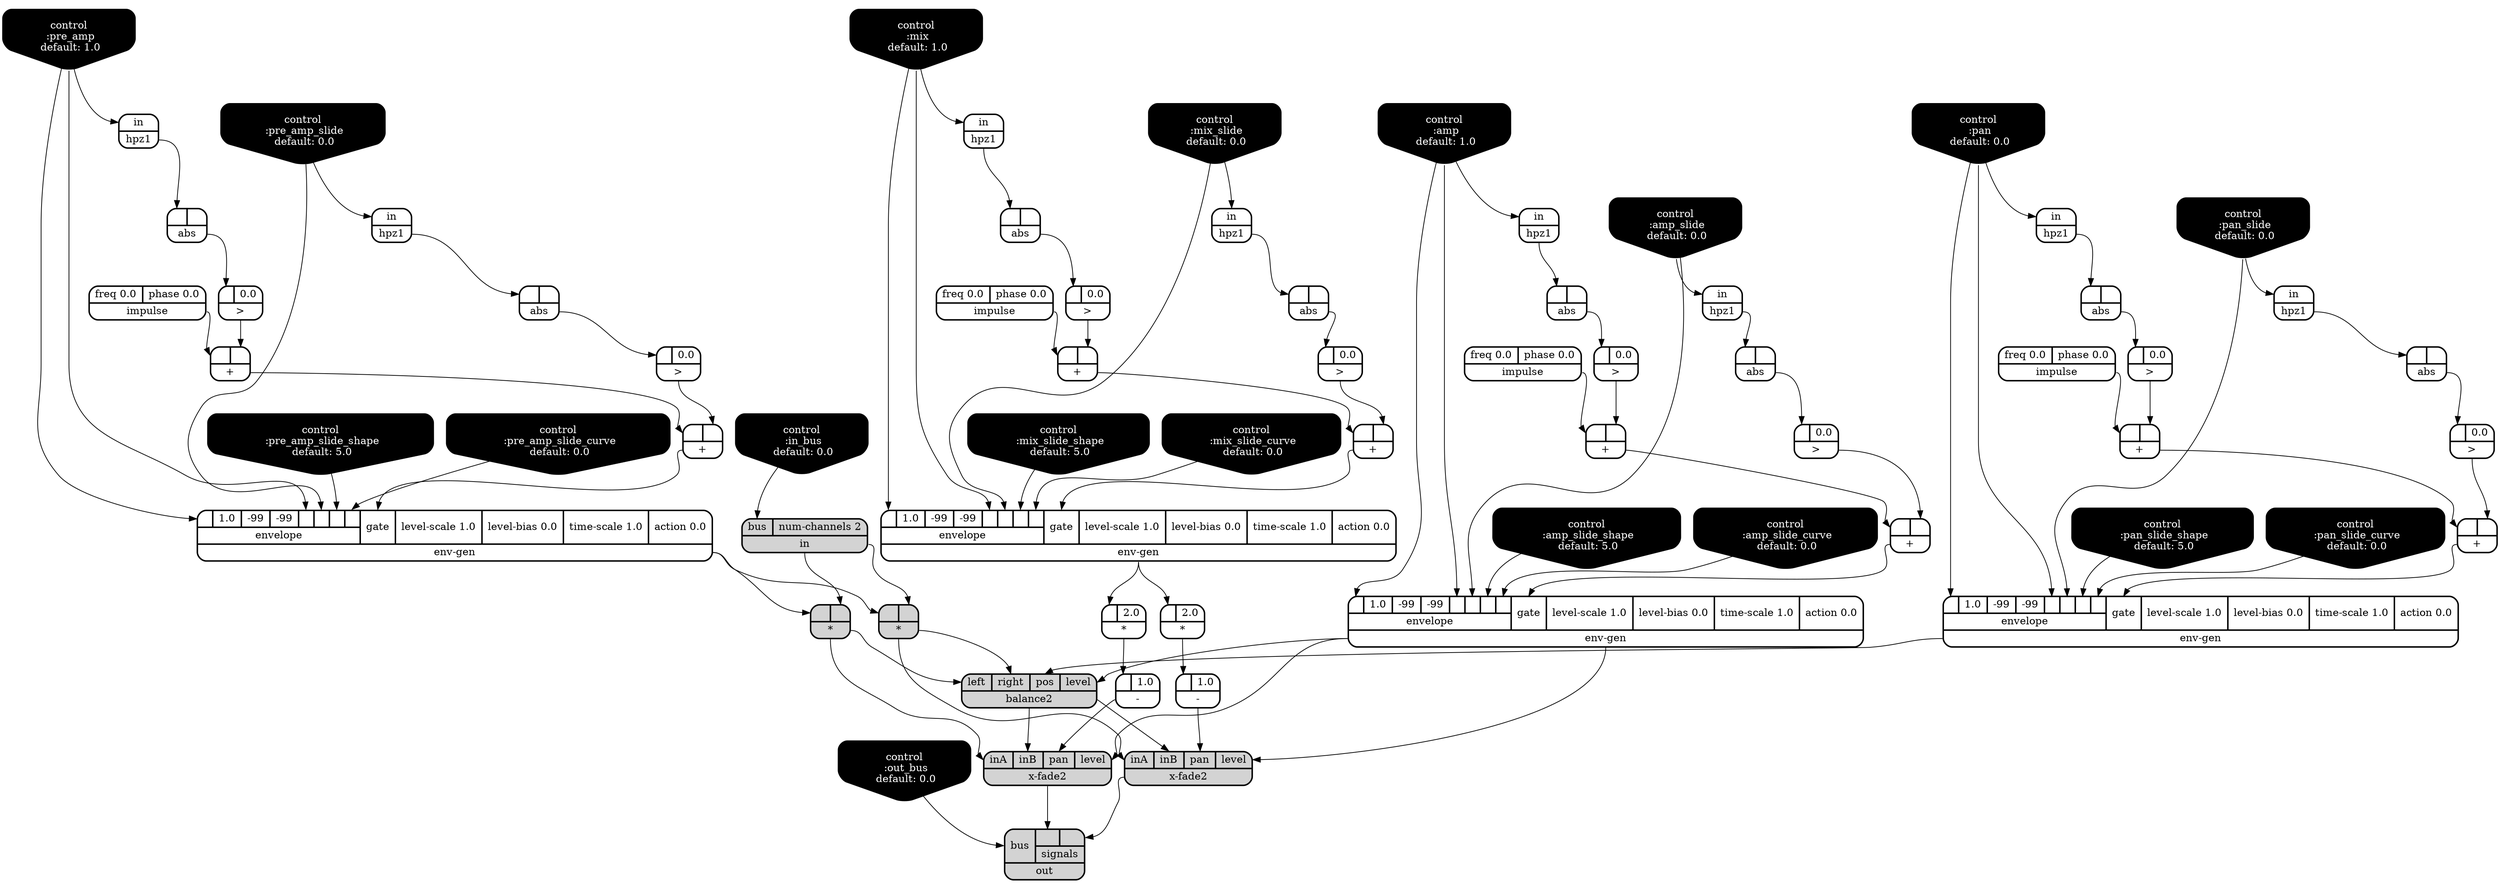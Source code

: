 digraph synthdef {
34 [label = "{{ <a> |<b> } |<__UG_NAME__>* }" style="filled, bold, rounded"  shape=record rankdir=LR];
35 [label = "{{ <a> |<b> } |<__UG_NAME__>* }" style="filled, bold, rounded"  shape=record rankdir=LR];
62 [label = "{{ <a> |<b> 2.0} |<__UG_NAME__>* }" style="bold, rounded" shape=record rankdir=LR];
65 [label = "{{ <a> |<b> 2.0} |<__UG_NAME__>* }" style="bold, rounded" shape=record rankdir=LR];
22 [label = "{{ <a> |<b> } |<__UG_NAME__>+ }" style="bold, rounded" shape=record rankdir=LR];
27 [label = "{{ <a> |<b> } |<__UG_NAME__>+ }" style="bold, rounded" shape=record rankdir=LR];
31 [label = "{{ <a> |<b> } |<__UG_NAME__>+ }" style="bold, rounded" shape=record rankdir=LR];
40 [label = "{{ <a> |<b> } |<__UG_NAME__>+ }" style="bold, rounded" shape=record rankdir=LR];
44 [label = "{{ <a> |<b> } |<__UG_NAME__>+ }" style="bold, rounded" shape=record rankdir=LR];
49 [label = "{{ <a> |<b> } |<__UG_NAME__>+ }" style="bold, rounded" shape=record rankdir=LR];
56 [label = "{{ <a> |<b> } |<__UG_NAME__>+ }" style="bold, rounded" shape=record rankdir=LR];
60 [label = "{{ <a> |<b> } |<__UG_NAME__>+ }" style="bold, rounded" shape=record rankdir=LR];
63 [label = "{{ <a> |<b> 1.0} |<__UG_NAME__>- }" style="bold, rounded" shape=record rankdir=LR];
66 [label = "{{ <a> |<b> 1.0} |<__UG_NAME__>- }" style="bold, rounded" shape=record rankdir=LR];
21 [label = "{{ <a> |<b> 0.0} |<__UG_NAME__>\> }" style="bold, rounded" shape=record rankdir=LR];
26 [label = "{{ <a> |<b> 0.0} |<__UG_NAME__>\> }" style="bold, rounded" shape=record rankdir=LR];
30 [label = "{{ <a> |<b> 0.0} |<__UG_NAME__>\> }" style="bold, rounded" shape=record rankdir=LR];
39 [label = "{{ <a> |<b> 0.0} |<__UG_NAME__>\> }" style="bold, rounded" shape=record rankdir=LR];
43 [label = "{{ <a> |<b> 0.0} |<__UG_NAME__>\> }" style="bold, rounded" shape=record rankdir=LR];
48 [label = "{{ <a> |<b> 0.0} |<__UG_NAME__>\> }" style="bold, rounded" shape=record rankdir=LR];
55 [label = "{{ <a> |<b> 0.0} |<__UG_NAME__>\> }" style="bold, rounded" shape=record rankdir=LR];
59 [label = "{{ <a> |<b> 0.0} |<__UG_NAME__>\> }" style="bold, rounded" shape=record rankdir=LR];
20 [label = "{{ <a> |<b> } |<__UG_NAME__>abs }" style="bold, rounded" shape=record rankdir=LR];
25 [label = "{{ <a> |<b> } |<__UG_NAME__>abs }" style="bold, rounded" shape=record rankdir=LR];
29 [label = "{{ <a> |<b> } |<__UG_NAME__>abs }" style="bold, rounded" shape=record rankdir=LR];
38 [label = "{{ <a> |<b> } |<__UG_NAME__>abs }" style="bold, rounded" shape=record rankdir=LR];
42 [label = "{{ <a> |<b> } |<__UG_NAME__>abs }" style="bold, rounded" shape=record rankdir=LR];
47 [label = "{{ <a> |<b> } |<__UG_NAME__>abs }" style="bold, rounded" shape=record rankdir=LR];
54 [label = "{{ <a> |<b> } |<__UG_NAME__>abs }" style="bold, rounded" shape=record rankdir=LR];
58 [label = "{{ <a> |<b> } |<__UG_NAME__>abs }" style="bold, rounded" shape=record rankdir=LR];
51 [label = "{{ <left> left|<right> right|<pos> pos|<level> level} |<__UG_NAME__>balance2 }" style="filled, bold, rounded"  shape=record rankdir=LR];
0 [label = "control
 :amp
 default: 1.0" shape=invhouse style="rounded, filled, bold" fillcolor=black fontcolor=white ]; 
1 [label = "control
 :amp_slide
 default: 0.0" shape=invhouse style="rounded, filled, bold" fillcolor=black fontcolor=white ]; 
2 [label = "control
 :amp_slide_shape
 default: 5.0" shape=invhouse style="rounded, filled, bold" fillcolor=black fontcolor=white ]; 
3 [label = "control
 :amp_slide_curve
 default: 0.0" shape=invhouse style="rounded, filled, bold" fillcolor=black fontcolor=white ]; 
4 [label = "control
 :mix
 default: 1.0" shape=invhouse style="rounded, filled, bold" fillcolor=black fontcolor=white ]; 
5 [label = "control
 :mix_slide
 default: 0.0" shape=invhouse style="rounded, filled, bold" fillcolor=black fontcolor=white ]; 
6 [label = "control
 :mix_slide_shape
 default: 5.0" shape=invhouse style="rounded, filled, bold" fillcolor=black fontcolor=white ]; 
7 [label = "control
 :mix_slide_curve
 default: 0.0" shape=invhouse style="rounded, filled, bold" fillcolor=black fontcolor=white ]; 
8 [label = "control
 :pre_amp
 default: 1.0" shape=invhouse style="rounded, filled, bold" fillcolor=black fontcolor=white ]; 
9 [label = "control
 :pre_amp_slide
 default: 0.0" shape=invhouse style="rounded, filled, bold" fillcolor=black fontcolor=white ]; 
10 [label = "control
 :pre_amp_slide_shape
 default: 5.0" shape=invhouse style="rounded, filled, bold" fillcolor=black fontcolor=white ]; 
11 [label = "control
 :pre_amp_slide_curve
 default: 0.0" shape=invhouse style="rounded, filled, bold" fillcolor=black fontcolor=white ]; 
12 [label = "control
 :pan
 default: 0.0" shape=invhouse style="rounded, filled, bold" fillcolor=black fontcolor=white ]; 
13 [label = "control
 :pan_slide
 default: 0.0" shape=invhouse style="rounded, filled, bold" fillcolor=black fontcolor=white ]; 
14 [label = "control
 :pan_slide_shape
 default: 5.0" shape=invhouse style="rounded, filled, bold" fillcolor=black fontcolor=white ]; 
15 [label = "control
 :pan_slide_curve
 default: 0.0" shape=invhouse style="rounded, filled, bold" fillcolor=black fontcolor=white ]; 
16 [label = "control
 :in_bus
 default: 0.0" shape=invhouse style="rounded, filled, bold" fillcolor=black fontcolor=white ]; 
17 [label = "control
 :out_bus
 default: 0.0" shape=invhouse style="rounded, filled, bold" fillcolor=black fontcolor=white ]; 
32 [label = "{{ {{<envelope___control___0>|1.0|-99|-99|<envelope___control___4>|<envelope___control___5>|<envelope___control___6>|<envelope___control___7>}|envelope}|<gate> gate|<level____scale> level-scale 1.0|<level____bias> level-bias 0.0|<time____scale> time-scale 1.0|<action> action 0.0} |<__UG_NAME__>env-gen }" style="bold, rounded" shape=record rankdir=LR];
45 [label = "{{ {{<envelope___control___0>|1.0|-99|-99|<envelope___control___4>|<envelope___control___5>|<envelope___control___6>|<envelope___control___7>}|envelope}|<gate> gate|<level____scale> level-scale 1.0|<level____bias> level-bias 0.0|<time____scale> time-scale 1.0|<action> action 0.0} |<__UG_NAME__>env-gen }" style="bold, rounded" shape=record rankdir=LR];
50 [label = "{{ {{<envelope___control___0>|1.0|-99|-99|<envelope___control___4>|<envelope___control___5>|<envelope___control___6>|<envelope___control___7>}|envelope}|<gate> gate|<level____scale> level-scale 1.0|<level____bias> level-bias 0.0|<time____scale> time-scale 1.0|<action> action 0.0} |<__UG_NAME__>env-gen }" style="bold, rounded" shape=record rankdir=LR];
61 [label = "{{ {{<envelope___control___0>|1.0|-99|-99|<envelope___control___4>|<envelope___control___5>|<envelope___control___6>|<envelope___control___7>}|envelope}|<gate> gate|<level____scale> level-scale 1.0|<level____bias> level-bias 0.0|<time____scale> time-scale 1.0|<action> action 0.0} |<__UG_NAME__>env-gen }" style="bold, rounded" shape=record rankdir=LR];
19 [label = "{{ <in> in} |<__UG_NAME__>hpz1 }" style="bold, rounded" shape=record rankdir=LR];
24 [label = "{{ <in> in} |<__UG_NAME__>hpz1 }" style="bold, rounded" shape=record rankdir=LR];
28 [label = "{{ <in> in} |<__UG_NAME__>hpz1 }" style="bold, rounded" shape=record rankdir=LR];
37 [label = "{{ <in> in} |<__UG_NAME__>hpz1 }" style="bold, rounded" shape=record rankdir=LR];
41 [label = "{{ <in> in} |<__UG_NAME__>hpz1 }" style="bold, rounded" shape=record rankdir=LR];
46 [label = "{{ <in> in} |<__UG_NAME__>hpz1 }" style="bold, rounded" shape=record rankdir=LR];
53 [label = "{{ <in> in} |<__UG_NAME__>hpz1 }" style="bold, rounded" shape=record rankdir=LR];
57 [label = "{{ <in> in} |<__UG_NAME__>hpz1 }" style="bold, rounded" shape=record rankdir=LR];
18 [label = "{{ <freq> freq 0.0|<phase> phase 0.0} |<__UG_NAME__>impulse }" style="bold, rounded" shape=record rankdir=LR];
23 [label = "{{ <freq> freq 0.0|<phase> phase 0.0} |<__UG_NAME__>impulse }" style="bold, rounded" shape=record rankdir=LR];
36 [label = "{{ <freq> freq 0.0|<phase> phase 0.0} |<__UG_NAME__>impulse }" style="bold, rounded" shape=record rankdir=LR];
52 [label = "{{ <freq> freq 0.0|<phase> phase 0.0} |<__UG_NAME__>impulse }" style="bold, rounded" shape=record rankdir=LR];
33 [label = "{{ <bus> bus|<num____channels> num-channels 2} |<__UG_NAME__>in }" style="filled, bold, rounded"  shape=record rankdir=LR];
68 [label = "{{ <bus> bus|{{<signals___x____fade2___0>|<signals___x____fade2___1>}|signals}} |<__UG_NAME__>out }" style="filled, bold, rounded"  shape=record rankdir=LR];
64 [label = "{{ <ina> inA|<inb> inB|<pan> pan|<level> level} |<__UG_NAME__>x-fade2 }" style="filled, bold, rounded"  shape=record rankdir=LR];
67 [label = "{{ <ina> inA|<inb> inB|<pan> pan|<level> level} |<__UG_NAME__>x-fade2 }" style="filled, bold, rounded"  shape=record rankdir=LR];

33:__UG_NAME__ -> 34:b ;
32:__UG_NAME__ -> 34:a ;
33:__UG_NAME__ -> 35:b ;
32:__UG_NAME__ -> 35:a ;
61:__UG_NAME__ -> 62:a ;
61:__UG_NAME__ -> 65:a ;
21:__UG_NAME__ -> 22:b ;
18:__UG_NAME__ -> 22:a ;
26:__UG_NAME__ -> 27:b ;
23:__UG_NAME__ -> 27:a ;
30:__UG_NAME__ -> 31:b ;
27:__UG_NAME__ -> 31:a ;
39:__UG_NAME__ -> 40:b ;
36:__UG_NAME__ -> 40:a ;
43:__UG_NAME__ -> 44:b ;
40:__UG_NAME__ -> 44:a ;
48:__UG_NAME__ -> 49:b ;
22:__UG_NAME__ -> 49:a ;
55:__UG_NAME__ -> 56:b ;
52:__UG_NAME__ -> 56:a ;
59:__UG_NAME__ -> 60:b ;
56:__UG_NAME__ -> 60:a ;
62:__UG_NAME__ -> 63:a ;
65:__UG_NAME__ -> 66:a ;
20:__UG_NAME__ -> 21:a ;
25:__UG_NAME__ -> 26:a ;
29:__UG_NAME__ -> 30:a ;
38:__UG_NAME__ -> 39:a ;
42:__UG_NAME__ -> 43:a ;
47:__UG_NAME__ -> 48:a ;
54:__UG_NAME__ -> 55:a ;
58:__UG_NAME__ -> 59:a ;
19:__UG_NAME__ -> 20:a ;
24:__UG_NAME__ -> 25:a ;
28:__UG_NAME__ -> 29:a ;
37:__UG_NAME__ -> 38:a ;
41:__UG_NAME__ -> 42:a ;
46:__UG_NAME__ -> 47:a ;
53:__UG_NAME__ -> 54:a ;
57:__UG_NAME__ -> 58:a ;
50:__UG_NAME__ -> 51:level ;
45:__UG_NAME__ -> 51:pos ;
35:__UG_NAME__ -> 51:right ;
34:__UG_NAME__ -> 51:left ;
31:__UG_NAME__ -> 32:gate ;
8:__UG_NAME__ -> 32:envelope___control___0 ;
8:__UG_NAME__ -> 32:envelope___control___4 ;
9:__UG_NAME__ -> 32:envelope___control___5 ;
10:__UG_NAME__ -> 32:envelope___control___6 ;
11:__UG_NAME__ -> 32:envelope___control___7 ;
44:__UG_NAME__ -> 45:gate ;
12:__UG_NAME__ -> 45:envelope___control___0 ;
12:__UG_NAME__ -> 45:envelope___control___4 ;
13:__UG_NAME__ -> 45:envelope___control___5 ;
14:__UG_NAME__ -> 45:envelope___control___6 ;
15:__UG_NAME__ -> 45:envelope___control___7 ;
49:__UG_NAME__ -> 50:gate ;
0:__UG_NAME__ -> 50:envelope___control___0 ;
0:__UG_NAME__ -> 50:envelope___control___4 ;
1:__UG_NAME__ -> 50:envelope___control___5 ;
2:__UG_NAME__ -> 50:envelope___control___6 ;
3:__UG_NAME__ -> 50:envelope___control___7 ;
60:__UG_NAME__ -> 61:gate ;
4:__UG_NAME__ -> 61:envelope___control___0 ;
4:__UG_NAME__ -> 61:envelope___control___4 ;
5:__UG_NAME__ -> 61:envelope___control___5 ;
6:__UG_NAME__ -> 61:envelope___control___6 ;
7:__UG_NAME__ -> 61:envelope___control___7 ;
0:__UG_NAME__ -> 19:in ;
8:__UG_NAME__ -> 24:in ;
9:__UG_NAME__ -> 28:in ;
12:__UG_NAME__ -> 37:in ;
13:__UG_NAME__ -> 41:in ;
1:__UG_NAME__ -> 46:in ;
4:__UG_NAME__ -> 53:in ;
5:__UG_NAME__ -> 57:in ;
16:__UG_NAME__ -> 33:bus ;
64:__UG_NAME__ -> 68:signals___x____fade2___0 ;
67:__UG_NAME__ -> 68:signals___x____fade2___1 ;
17:__UG_NAME__ -> 68:bus ;
50:__UG_NAME__ -> 64:level ;
63:__UG_NAME__ -> 64:pan ;
51:__UG_NAME__ -> 64:inb ;
34:__UG_NAME__ -> 64:ina ;
50:__UG_NAME__ -> 67:level ;
66:__UG_NAME__ -> 67:pan ;
51:__UG_NAME__ -> 67:inb ;
35:__UG_NAME__ -> 67:ina ;

}